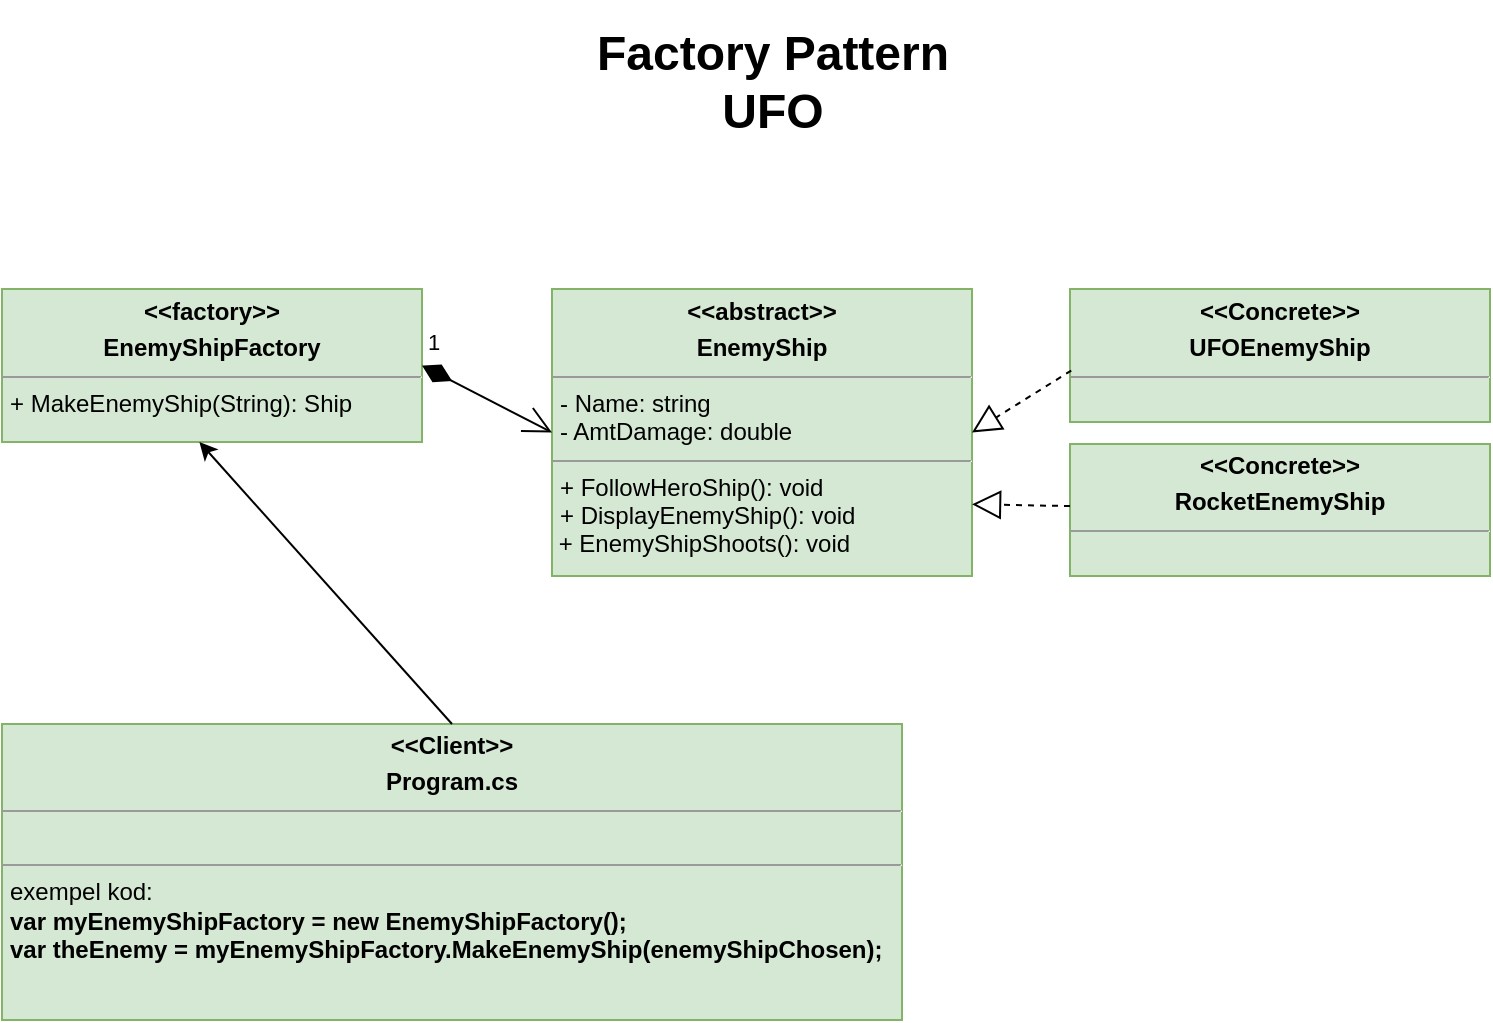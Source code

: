 <mxfile version="21.6.1" type="device">
  <diagram id="R8IManyunNIVjVqLJccc" name="Page-1">
    <mxGraphModel dx="889" dy="901" grid="0" gridSize="10" guides="1" tooltips="1" connect="1" arrows="1" fold="1" page="1" pageScale="1" pageWidth="827" pageHeight="1169" background="none" math="0" shadow="0">
      <root>
        <mxCell id="0" />
        <mxCell id="1" parent="0" />
        <mxCell id="GEHMYcxO5HRSC29tYzFS-1" value="&lt;p style=&quot;margin: 0px ; margin-top: 4px ; text-align: center&quot;&gt;&lt;b&gt;&amp;lt;&amp;lt;factory&amp;gt;&amp;gt;&lt;/b&gt;&lt;/p&gt;&lt;p style=&quot;margin: 0px ; margin-top: 4px ; text-align: center&quot;&gt;&lt;b&gt;EnemyShipFactory&lt;/b&gt;&lt;br&gt;&lt;/p&gt;&lt;hr size=&quot;1&quot;&gt;&lt;p style=&quot;margin: 0px ; margin-left: 4px&quot;&gt;&lt;/p&gt;&lt;p style=&quot;margin: 0px ; margin-left: 4px&quot;&gt;+ MakeEnemyShip(String): Ship&lt;/p&gt;&lt;p style=&quot;margin: 0px ; margin-left: 4px&quot;&gt;&lt;br&gt;&lt;/p&gt;" style="verticalAlign=top;align=left;overflow=fill;fontSize=12;fontFamily=Helvetica;html=1;rounded=0;sketch=0;labelBackgroundColor=none;fillColor=#d5e8d4;strokeColor=#82b366;" parent="1" vertex="1">
          <mxGeometry x="38" y="195.5" width="210" height="76.5" as="geometry" />
        </mxCell>
        <mxCell id="GEHMYcxO5HRSC29tYzFS-5" value="&lt;p style=&quot;margin: 0px ; margin-top: 4px ; text-align: center&quot;&gt;&lt;b&gt;&amp;lt;&amp;lt;abstract&amp;gt;&amp;gt;&lt;/b&gt;&lt;/p&gt;&lt;p style=&quot;margin: 0px ; margin-top: 4px ; text-align: center&quot;&gt;&lt;b&gt;EnemyShip&lt;/b&gt;&lt;br&gt;&lt;/p&gt;&lt;hr size=&quot;1&quot;&gt;&lt;p style=&quot;margin: 0px ; margin-left: 4px&quot;&gt;- Name: string&lt;/p&gt;&lt;p style=&quot;margin: 0px ; margin-left: 4px&quot;&gt;- AmtDamage: double&lt;/p&gt;&lt;hr size=&quot;1&quot;&gt;&lt;p style=&quot;margin: 0px ; margin-left: 4px&quot;&gt;&lt;span style=&quot;background-color: initial;&quot;&gt;+ FollowHeroShip(): void&lt;/span&gt;&lt;br&gt;&lt;/p&gt;&lt;p style=&quot;margin: 0px ; margin-left: 4px&quot;&gt;+ DisplayEnemyShip(): void&lt;br&gt;&lt;/p&gt;&amp;nbsp;+ EnemyShipShoots(): void" style="verticalAlign=top;align=left;overflow=fill;fontSize=12;fontFamily=Helvetica;html=1;rounded=0;sketch=0;labelBackgroundColor=none;fillColor=#d5e8d4;strokeColor=#82b366;" parent="1" vertex="1">
          <mxGeometry x="313" y="195.5" width="210" height="143.5" as="geometry" />
        </mxCell>
        <mxCell id="GEHMYcxO5HRSC29tYzFS-6" value="&lt;p style=&quot;margin: 0px ; margin-top: 4px ; text-align: center&quot;&gt;&lt;b style=&quot;background-color: initial;&quot;&gt;&amp;lt;&amp;lt;Concrete&amp;gt;&amp;gt;&lt;/b&gt;&lt;/p&gt;&lt;p style=&quot;margin: 0px ; margin-top: 4px ; text-align: center&quot;&gt;&lt;b style=&quot;background-color: initial;&quot;&gt;UFOEnemyShip&lt;/b&gt;&lt;br&gt;&lt;/p&gt;&lt;hr size=&quot;1&quot;&gt;&lt;p style=&quot;margin: 0px ; margin-left: 4px&quot;&gt;&lt;br&gt;&lt;/p&gt;" style="verticalAlign=top;align=left;overflow=fill;fontSize=12;fontFamily=Helvetica;html=1;rounded=0;sketch=0;labelBackgroundColor=none;fillColor=#d5e8d4;strokeColor=#82b366;" parent="1" vertex="1">
          <mxGeometry x="572" y="195.5" width="210" height="66.5" as="geometry" />
        </mxCell>
        <mxCell id="GEHMYcxO5HRSC29tYzFS-7" value="&lt;p style=&quot;margin: 0px ; margin-top: 4px ; text-align: center&quot;&gt;&lt;b style=&quot;border-color: var(--border-color); background-color: initial;&quot;&gt;&amp;lt;&amp;lt;Concrete&amp;gt;&amp;gt;&lt;/b&gt;&lt;b style=&quot;background-color: initial;&quot;&gt;&lt;br&gt;&lt;/b&gt;&lt;/p&gt;&lt;p style=&quot;margin: 0px ; margin-top: 4px ; text-align: center&quot;&gt;&lt;b style=&quot;background-color: initial;&quot;&gt;RocketEnemyShip&lt;/b&gt;&lt;br&gt;&lt;/p&gt;&lt;hr size=&quot;1&quot;&gt;&lt;p style=&quot;margin: 0px ; margin-left: 4px&quot;&gt;&lt;br&gt;&lt;/p&gt;" style="verticalAlign=top;align=left;overflow=fill;fontSize=12;fontFamily=Helvetica;html=1;rounded=0;sketch=0;labelBackgroundColor=none;fillColor=#d5e8d4;strokeColor=#82b366;" parent="1" vertex="1">
          <mxGeometry x="572" y="273" width="210" height="66" as="geometry" />
        </mxCell>
        <mxCell id="GEHMYcxO5HRSC29tYzFS-10" value="&lt;p style=&quot;margin: 0px ; margin-top: 4px ; text-align: center&quot;&gt;&lt;b&gt;&amp;lt;&amp;lt;Client&amp;gt;&amp;gt;&lt;/b&gt;&lt;/p&gt;&lt;p style=&quot;margin: 0px ; margin-top: 4px ; text-align: center&quot;&gt;&lt;b&gt;Program.cs&lt;/b&gt;&lt;br&gt;&lt;/p&gt;&lt;hr size=&quot;1&quot;&gt;&lt;p style=&quot;margin: 0px ; margin-left: 4px&quot;&gt;&lt;br&gt;&lt;/p&gt;&lt;hr size=&quot;1&quot;&gt;&lt;p style=&quot;margin: 0px ; margin-left: 4px&quot;&gt;exempel kod:&lt;/p&gt;&lt;p style=&quot;margin: 0px ; margin-left: 4px&quot;&gt;&lt;b&gt;var myEnemyShipFactory = new EnemyShipFactory();&lt;/b&gt;&lt;/p&gt;&lt;p style=&quot;margin: 0px ; margin-left: 4px&quot;&gt;&lt;b&gt;var theEnemy = myEnemyShipFactory.MakeEnemyShip(enemyShipChosen);&lt;/b&gt;&lt;/p&gt;&lt;p style=&quot;margin: 0px ; margin-left: 4px&quot;&gt;&lt;br&gt;&lt;/p&gt;" style="verticalAlign=top;align=left;overflow=fill;fontSize=12;fontFamily=Helvetica;html=1;rounded=0;sketch=0;labelBackgroundColor=none;fillColor=#d5e8d4;strokeColor=#82b366;" parent="1" vertex="1">
          <mxGeometry x="38" y="413" width="450" height="148" as="geometry" />
        </mxCell>
        <mxCell id="GEHMYcxO5HRSC29tYzFS-11" value="" style="endArrow=classic;html=1;rounded=0;entryX=0.47;entryY=1;entryDx=0;entryDy=0;entryPerimeter=0;exitX=0.5;exitY=0;exitDx=0;exitDy=0;" parent="1" source="GEHMYcxO5HRSC29tYzFS-10" target="GEHMYcxO5HRSC29tYzFS-1" edge="1">
          <mxGeometry width="50" height="50" relative="1" as="geometry">
            <mxPoint x="378" y="435" as="sourcePoint" />
            <mxPoint x="428" y="385" as="targetPoint" />
          </mxGeometry>
        </mxCell>
        <mxCell id="GEHMYcxO5HRSC29tYzFS-12" value="1" style="endArrow=open;html=1;endSize=12;startArrow=diamondThin;startSize=14;startFill=1;align=left;verticalAlign=bottom;rounded=0;entryX=0;entryY=0.5;entryDx=0;entryDy=0;exitX=1;exitY=0.5;exitDx=0;exitDy=0;" parent="1" source="GEHMYcxO5HRSC29tYzFS-1" target="GEHMYcxO5HRSC29tYzFS-5" edge="1">
          <mxGeometry x="-1" y="3" relative="1" as="geometry">
            <mxPoint x="323" y="410" as="sourcePoint" />
            <mxPoint x="483" y="410" as="targetPoint" />
          </mxGeometry>
        </mxCell>
        <mxCell id="GEHMYcxO5HRSC29tYzFS-16" value="" style="endArrow=block;dashed=1;endFill=0;endSize=12;html=1;rounded=0;entryX=1;entryY=0.75;entryDx=0;entryDy=0;" parent="1" source="GEHMYcxO5HRSC29tYzFS-7" target="GEHMYcxO5HRSC29tYzFS-5" edge="1">
          <mxGeometry width="160" relative="1" as="geometry">
            <mxPoint x="582" y="444" as="sourcePoint" />
            <mxPoint x="460" y="305" as="targetPoint" />
          </mxGeometry>
        </mxCell>
        <mxCell id="GEHMYcxO5HRSC29tYzFS-17" value="" style="endArrow=block;dashed=1;endFill=0;endSize=12;html=1;rounded=0;entryX=1;entryY=0.5;entryDx=0;entryDy=0;exitX=0.003;exitY=0.613;exitDx=0;exitDy=0;exitPerimeter=0;" parent="1" source="GEHMYcxO5HRSC29tYzFS-6" target="GEHMYcxO5HRSC29tYzFS-5" edge="1">
          <mxGeometry width="160" relative="1" as="geometry">
            <mxPoint x="582" y="321" as="sourcePoint" />
            <mxPoint x="533" y="304" as="targetPoint" />
          </mxGeometry>
        </mxCell>
        <mxCell id="GEHMYcxO5HRSC29tYzFS-18" value="Factory Pattern&lt;br&gt;UFO" style="text;strokeColor=none;fillColor=none;html=1;fontSize=24;fontStyle=1;verticalAlign=middle;align=center;" parent="1" vertex="1">
          <mxGeometry x="231" y="51" width="384" height="82" as="geometry" />
        </mxCell>
      </root>
    </mxGraphModel>
  </diagram>
</mxfile>
